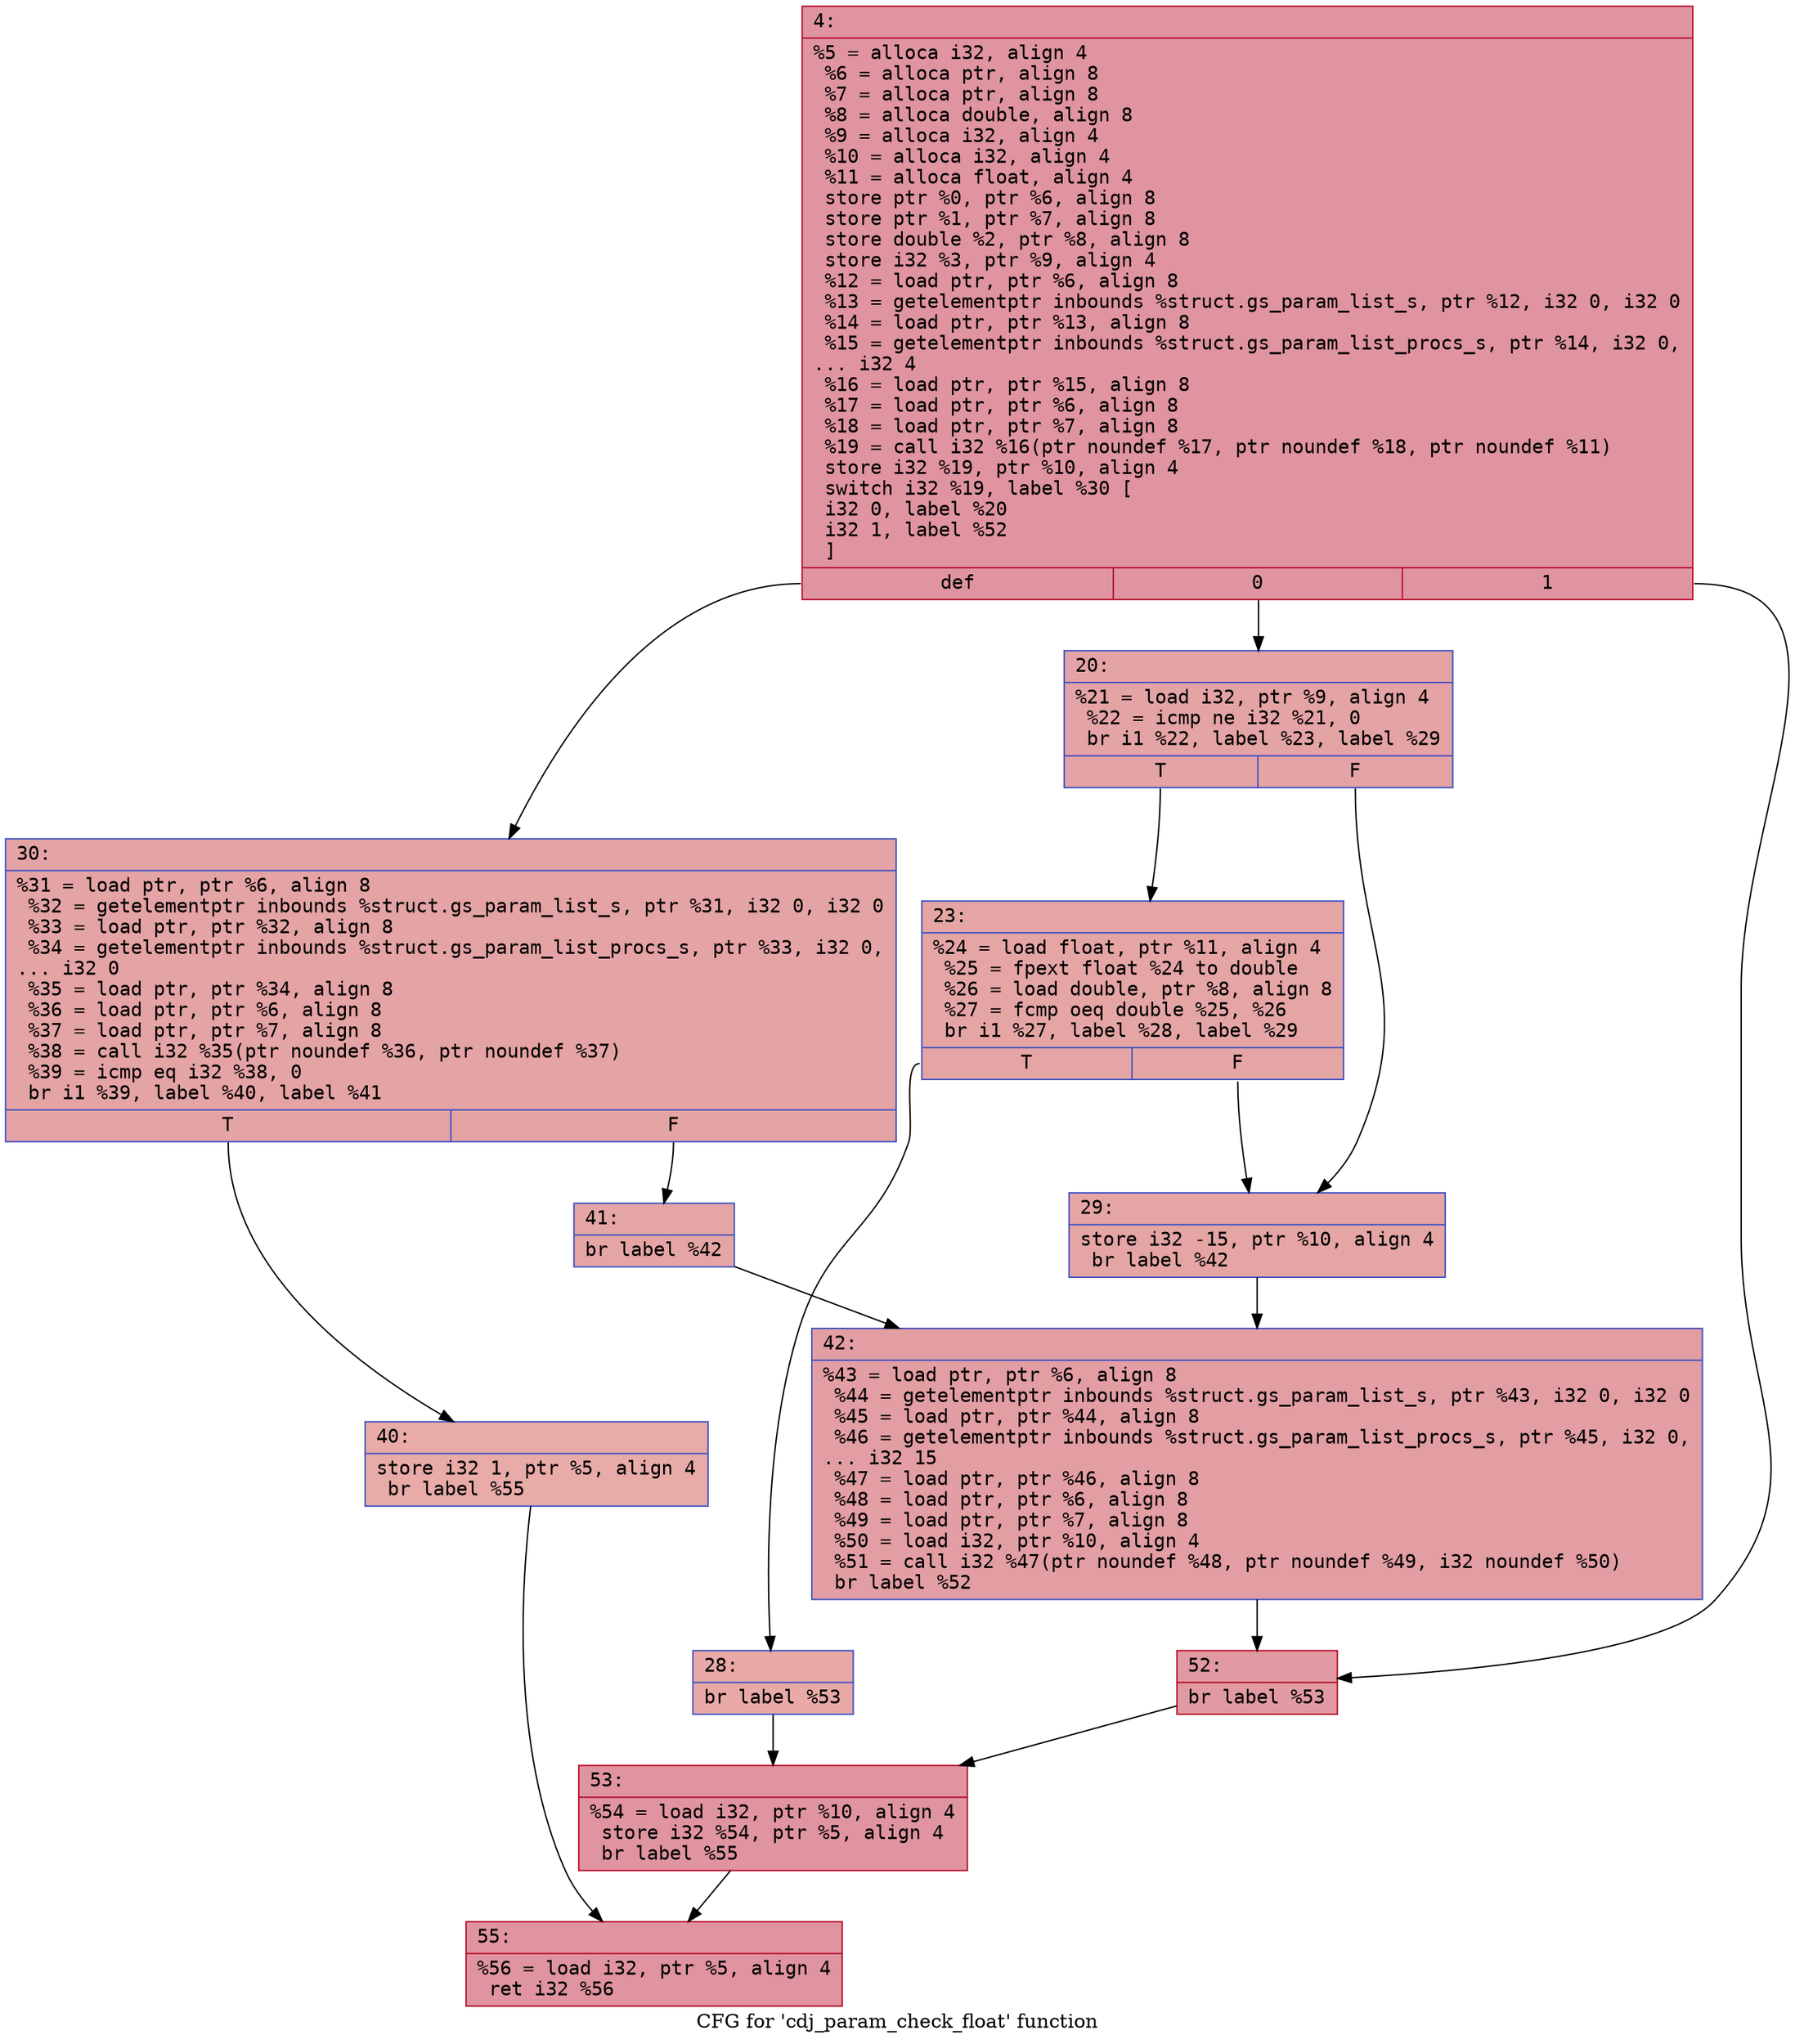 digraph "CFG for 'cdj_param_check_float' function" {
	label="CFG for 'cdj_param_check_float' function";

	Node0x60000151ef80 [shape=record,color="#b70d28ff", style=filled, fillcolor="#b70d2870" fontname="Courier",label="{4:\l|  %5 = alloca i32, align 4\l  %6 = alloca ptr, align 8\l  %7 = alloca ptr, align 8\l  %8 = alloca double, align 8\l  %9 = alloca i32, align 4\l  %10 = alloca i32, align 4\l  %11 = alloca float, align 4\l  store ptr %0, ptr %6, align 8\l  store ptr %1, ptr %7, align 8\l  store double %2, ptr %8, align 8\l  store i32 %3, ptr %9, align 4\l  %12 = load ptr, ptr %6, align 8\l  %13 = getelementptr inbounds %struct.gs_param_list_s, ptr %12, i32 0, i32 0\l  %14 = load ptr, ptr %13, align 8\l  %15 = getelementptr inbounds %struct.gs_param_list_procs_s, ptr %14, i32 0,\l... i32 4\l  %16 = load ptr, ptr %15, align 8\l  %17 = load ptr, ptr %6, align 8\l  %18 = load ptr, ptr %7, align 8\l  %19 = call i32 %16(ptr noundef %17, ptr noundef %18, ptr noundef %11)\l  store i32 %19, ptr %10, align 4\l  switch i32 %19, label %30 [\l    i32 0, label %20\l    i32 1, label %52\l  ]\l|{<s0>def|<s1>0|<s2>1}}"];
	Node0x60000151ef80:s0 -> Node0x60000151f430[tooltip="4 -> 30\nProbability 33.33%" ];
	Node0x60000151ef80:s1 -> Node0x60000151f2f0[tooltip="4 -> 20\nProbability 33.33%" ];
	Node0x60000151ef80:s2 -> Node0x60000151f570[tooltip="4 -> 52\nProbability 33.33%" ];
	Node0x60000151f2f0 [shape=record,color="#3d50c3ff", style=filled, fillcolor="#c32e3170" fontname="Courier",label="{20:\l|  %21 = load i32, ptr %9, align 4\l  %22 = icmp ne i32 %21, 0\l  br i1 %22, label %23, label %29\l|{<s0>T|<s1>F}}"];
	Node0x60000151f2f0:s0 -> Node0x60000151f340[tooltip="20 -> 23\nProbability 62.50%" ];
	Node0x60000151f2f0:s1 -> Node0x60000151f3e0[tooltip="20 -> 29\nProbability 37.50%" ];
	Node0x60000151f340 [shape=record,color="#3d50c3ff", style=filled, fillcolor="#c5333470" fontname="Courier",label="{23:\l|  %24 = load float, ptr %11, align 4\l  %25 = fpext float %24 to double\l  %26 = load double, ptr %8, align 8\l  %27 = fcmp oeq double %25, %26\l  br i1 %27, label %28, label %29\l|{<s0>T|<s1>F}}"];
	Node0x60000151f340:s0 -> Node0x60000151f390[tooltip="23 -> 28\nProbability 62.50%" ];
	Node0x60000151f340:s1 -> Node0x60000151f3e0[tooltip="23 -> 29\nProbability 37.50%" ];
	Node0x60000151f390 [shape=record,color="#3d50c3ff", style=filled, fillcolor="#ca3b3770" fontname="Courier",label="{28:\l|  br label %53\l}"];
	Node0x60000151f390 -> Node0x60000151f5c0[tooltip="28 -> 53\nProbability 100.00%" ];
	Node0x60000151f3e0 [shape=record,color="#3d50c3ff", style=filled, fillcolor="#c5333470" fontname="Courier",label="{29:\l|  store i32 -15, ptr %10, align 4\l  br label %42\l}"];
	Node0x60000151f3e0 -> Node0x60000151f520[tooltip="29 -> 42\nProbability 100.00%" ];
	Node0x60000151f430 [shape=record,color="#3d50c3ff", style=filled, fillcolor="#c32e3170" fontname="Courier",label="{30:\l|  %31 = load ptr, ptr %6, align 8\l  %32 = getelementptr inbounds %struct.gs_param_list_s, ptr %31, i32 0, i32 0\l  %33 = load ptr, ptr %32, align 8\l  %34 = getelementptr inbounds %struct.gs_param_list_procs_s, ptr %33, i32 0,\l... i32 0\l  %35 = load ptr, ptr %34, align 8\l  %36 = load ptr, ptr %6, align 8\l  %37 = load ptr, ptr %7, align 8\l  %38 = call i32 %35(ptr noundef %36, ptr noundef %37)\l  %39 = icmp eq i32 %38, 0\l  br i1 %39, label %40, label %41\l|{<s0>T|<s1>F}}"];
	Node0x60000151f430:s0 -> Node0x60000151f480[tooltip="30 -> 40\nProbability 37.50%" ];
	Node0x60000151f430:s1 -> Node0x60000151f4d0[tooltip="30 -> 41\nProbability 62.50%" ];
	Node0x60000151f480 [shape=record,color="#3d50c3ff", style=filled, fillcolor="#cc403a70" fontname="Courier",label="{40:\l|  store i32 1, ptr %5, align 4\l  br label %55\l}"];
	Node0x60000151f480 -> Node0x60000151f610[tooltip="40 -> 55\nProbability 100.00%" ];
	Node0x60000151f4d0 [shape=record,color="#3d50c3ff", style=filled, fillcolor="#c5333470" fontname="Courier",label="{41:\l|  br label %42\l}"];
	Node0x60000151f4d0 -> Node0x60000151f520[tooltip="41 -> 42\nProbability 100.00%" ];
	Node0x60000151f520 [shape=record,color="#3d50c3ff", style=filled, fillcolor="#be242e70" fontname="Courier",label="{42:\l|  %43 = load ptr, ptr %6, align 8\l  %44 = getelementptr inbounds %struct.gs_param_list_s, ptr %43, i32 0, i32 0\l  %45 = load ptr, ptr %44, align 8\l  %46 = getelementptr inbounds %struct.gs_param_list_procs_s, ptr %45, i32 0,\l... i32 15\l  %47 = load ptr, ptr %46, align 8\l  %48 = load ptr, ptr %6, align 8\l  %49 = load ptr, ptr %7, align 8\l  %50 = load i32, ptr %10, align 4\l  %51 = call i32 %47(ptr noundef %48, ptr noundef %49, i32 noundef %50)\l  br label %52\l}"];
	Node0x60000151f520 -> Node0x60000151f570[tooltip="42 -> 52\nProbability 100.00%" ];
	Node0x60000151f570 [shape=record,color="#b70d28ff", style=filled, fillcolor="#bb1b2c70" fontname="Courier",label="{52:\l|  br label %53\l}"];
	Node0x60000151f570 -> Node0x60000151f5c0[tooltip="52 -> 53\nProbability 100.00%" ];
	Node0x60000151f5c0 [shape=record,color="#b70d28ff", style=filled, fillcolor="#b70d2870" fontname="Courier",label="{53:\l|  %54 = load i32, ptr %10, align 4\l  store i32 %54, ptr %5, align 4\l  br label %55\l}"];
	Node0x60000151f5c0 -> Node0x60000151f610[tooltip="53 -> 55\nProbability 100.00%" ];
	Node0x60000151f610 [shape=record,color="#b70d28ff", style=filled, fillcolor="#b70d2870" fontname="Courier",label="{55:\l|  %56 = load i32, ptr %5, align 4\l  ret i32 %56\l}"];
}
